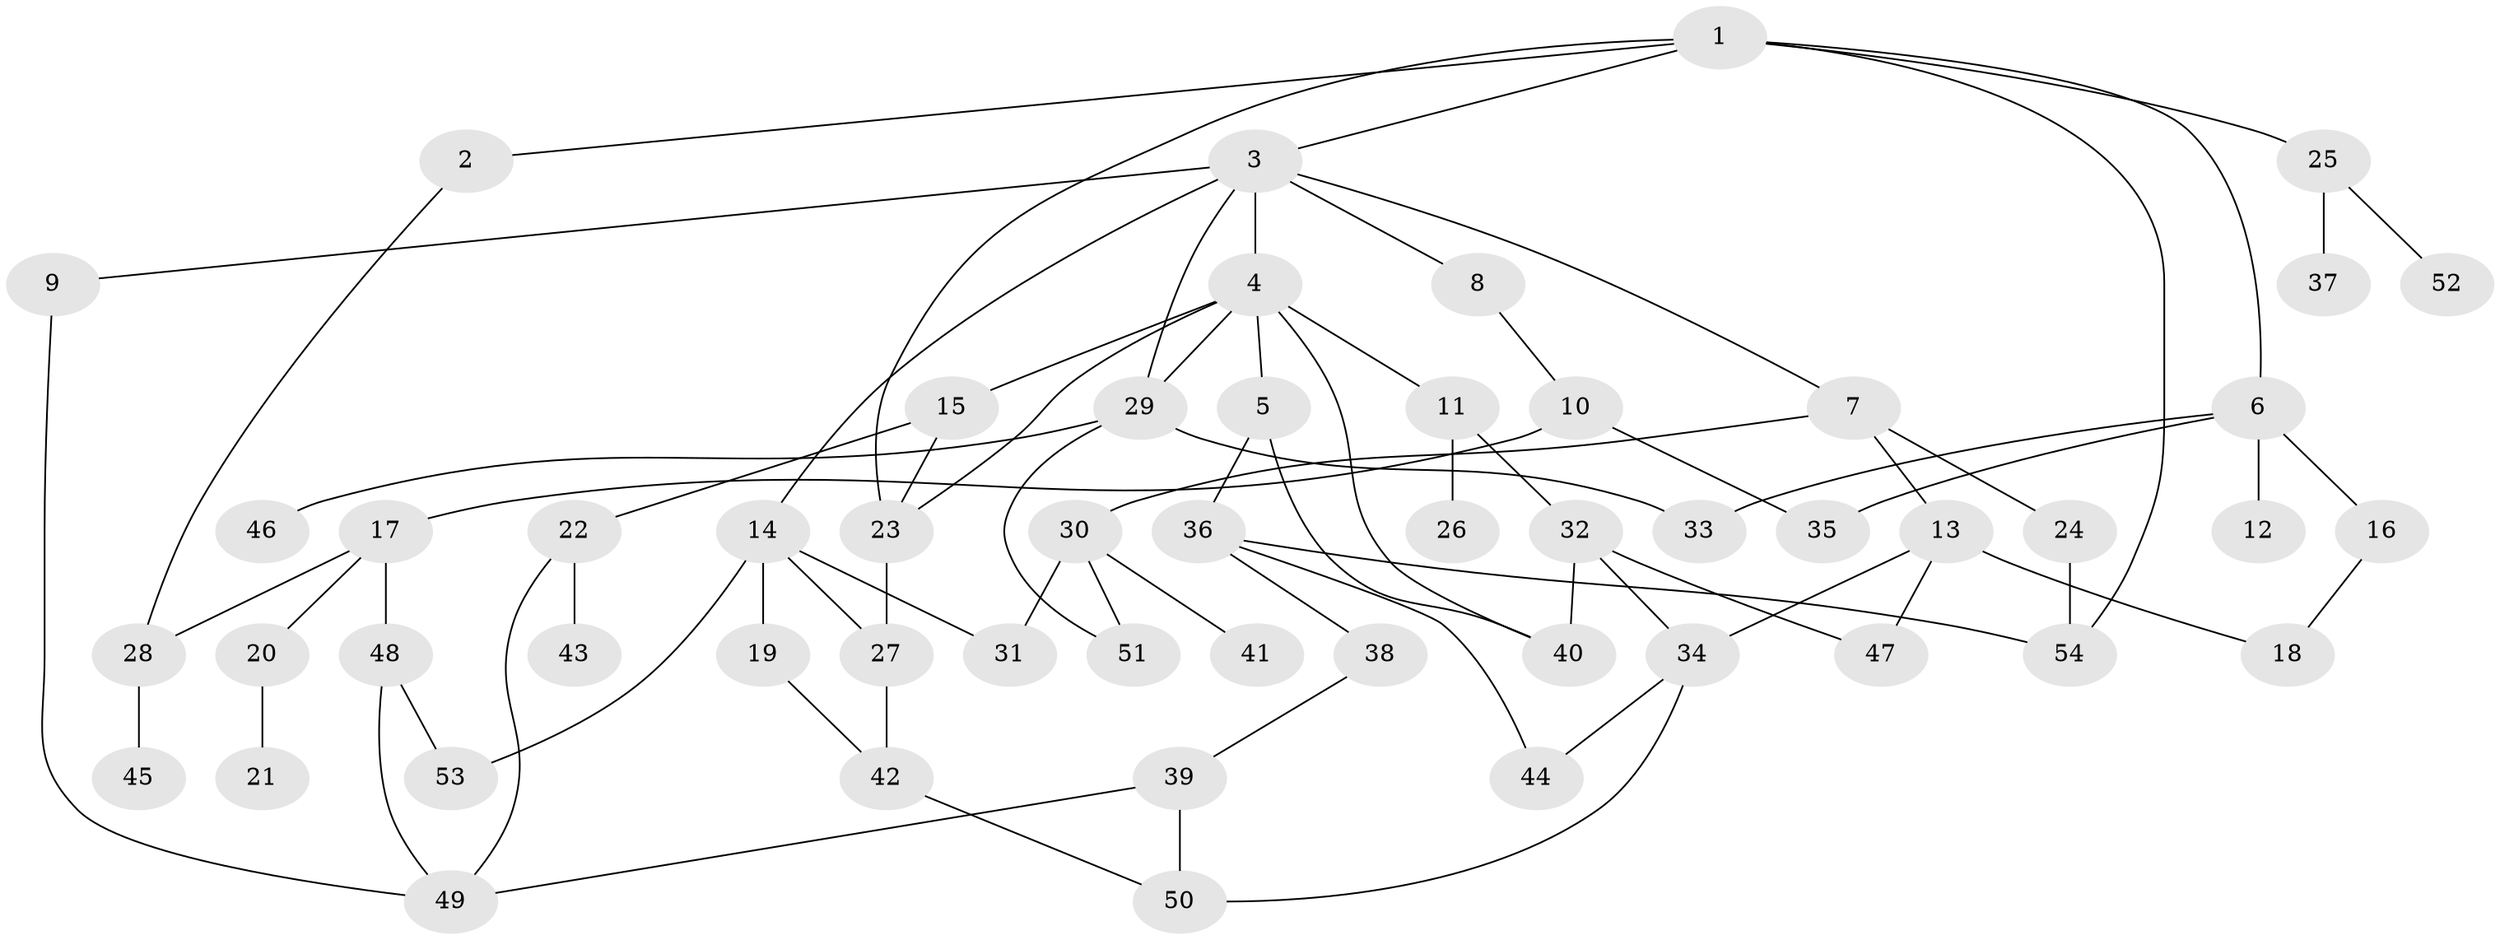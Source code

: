 // coarse degree distribution, {6: 0.045454545454545456, 9: 0.045454545454545456, 5: 0.18181818181818182, 1: 0.13636363636363635, 4: 0.22727272727272727, 2: 0.18181818181818182, 3: 0.18181818181818182}
// Generated by graph-tools (version 1.1) at 2025/36/03/04/25 23:36:05]
// undirected, 54 vertices, 77 edges
graph export_dot {
  node [color=gray90,style=filled];
  1;
  2;
  3;
  4;
  5;
  6;
  7;
  8;
  9;
  10;
  11;
  12;
  13;
  14;
  15;
  16;
  17;
  18;
  19;
  20;
  21;
  22;
  23;
  24;
  25;
  26;
  27;
  28;
  29;
  30;
  31;
  32;
  33;
  34;
  35;
  36;
  37;
  38;
  39;
  40;
  41;
  42;
  43;
  44;
  45;
  46;
  47;
  48;
  49;
  50;
  51;
  52;
  53;
  54;
  1 -- 2;
  1 -- 3;
  1 -- 6;
  1 -- 25;
  1 -- 54;
  1 -- 23;
  2 -- 28;
  3 -- 4;
  3 -- 7;
  3 -- 8;
  3 -- 9;
  3 -- 14;
  3 -- 29;
  4 -- 5;
  4 -- 11;
  4 -- 15;
  4 -- 29;
  4 -- 23;
  4 -- 40;
  5 -- 36;
  5 -- 40;
  6 -- 12;
  6 -- 16;
  6 -- 33;
  6 -- 35;
  7 -- 13;
  7 -- 24;
  7 -- 30;
  8 -- 10;
  9 -- 49;
  10 -- 17;
  10 -- 35;
  11 -- 26;
  11 -- 32;
  13 -- 34;
  13 -- 47;
  13 -- 18;
  14 -- 19;
  14 -- 27;
  14 -- 31;
  14 -- 53;
  15 -- 22;
  15 -- 23;
  16 -- 18;
  17 -- 20;
  17 -- 28;
  17 -- 48;
  19 -- 42;
  20 -- 21;
  22 -- 43;
  22 -- 49;
  23 -- 27;
  24 -- 54;
  25 -- 37;
  25 -- 52;
  27 -- 42;
  28 -- 45;
  29 -- 46;
  29 -- 33;
  29 -- 51;
  30 -- 41;
  30 -- 51;
  30 -- 31;
  32 -- 40;
  32 -- 47;
  32 -- 34;
  34 -- 44;
  34 -- 50;
  36 -- 38;
  36 -- 44;
  36 -- 54;
  38 -- 39;
  39 -- 50;
  39 -- 49;
  42 -- 50;
  48 -- 49;
  48 -- 53;
}
